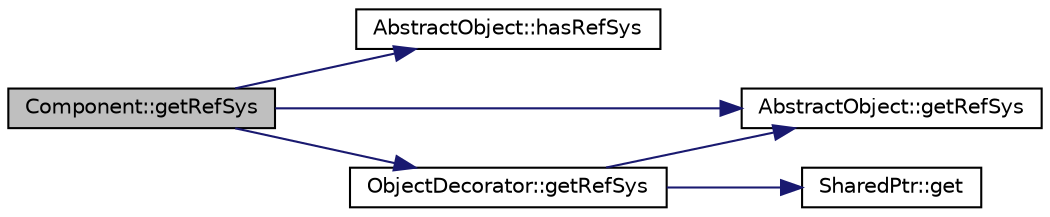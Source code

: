 digraph "Component::getRefSys"
{
  edge [fontname="Helvetica",fontsize="10",labelfontname="Helvetica",labelfontsize="10"];
  node [fontname="Helvetica",fontsize="10",shape=record];
  rankdir="LR";
  Node123 [label="Component::getRefSys",height=0.2,width=0.4,color="black", fillcolor="grey75", style="filled", fontcolor="black"];
  Node123 -> Node124 [color="midnightblue",fontsize="10",style="solid",fontname="Helvetica"];
  Node124 [label="AbstractObject::hasRefSys",height=0.2,width=0.4,color="black", fillcolor="white", style="filled",URL="$classAbstractObject.html#aab5d4d8a53d59bd8b206be9d35d2120f"];
  Node123 -> Node125 [color="midnightblue",fontsize="10",style="solid",fontname="Helvetica"];
  Node125 [label="AbstractObject::getRefSys",height=0.2,width=0.4,color="black", fillcolor="white", style="filled",URL="$classAbstractObject.html#ad7e95ecc03215458c2587cca04cc8f4a"];
  Node123 -> Node126 [color="midnightblue",fontsize="10",style="solid",fontname="Helvetica"];
  Node126 [label="ObjectDecorator::getRefSys",height=0.2,width=0.4,color="black", fillcolor="white", style="filled",URL="$classObjectDecorator.html#ae730b62d7a577c130ff49300433016aa"];
  Node126 -> Node127 [color="midnightblue",fontsize="10",style="solid",fontname="Helvetica"];
  Node127 [label="SharedPtr::get",height=0.2,width=0.4,color="black", fillcolor="white", style="filled",URL="$classSharedPtr.html#a49ccede7111c7d25c1b1752b8ede30f5",tooltip="Gets the pointer hold. "];
  Node126 -> Node125 [color="midnightblue",fontsize="10",style="solid",fontname="Helvetica"];
}
